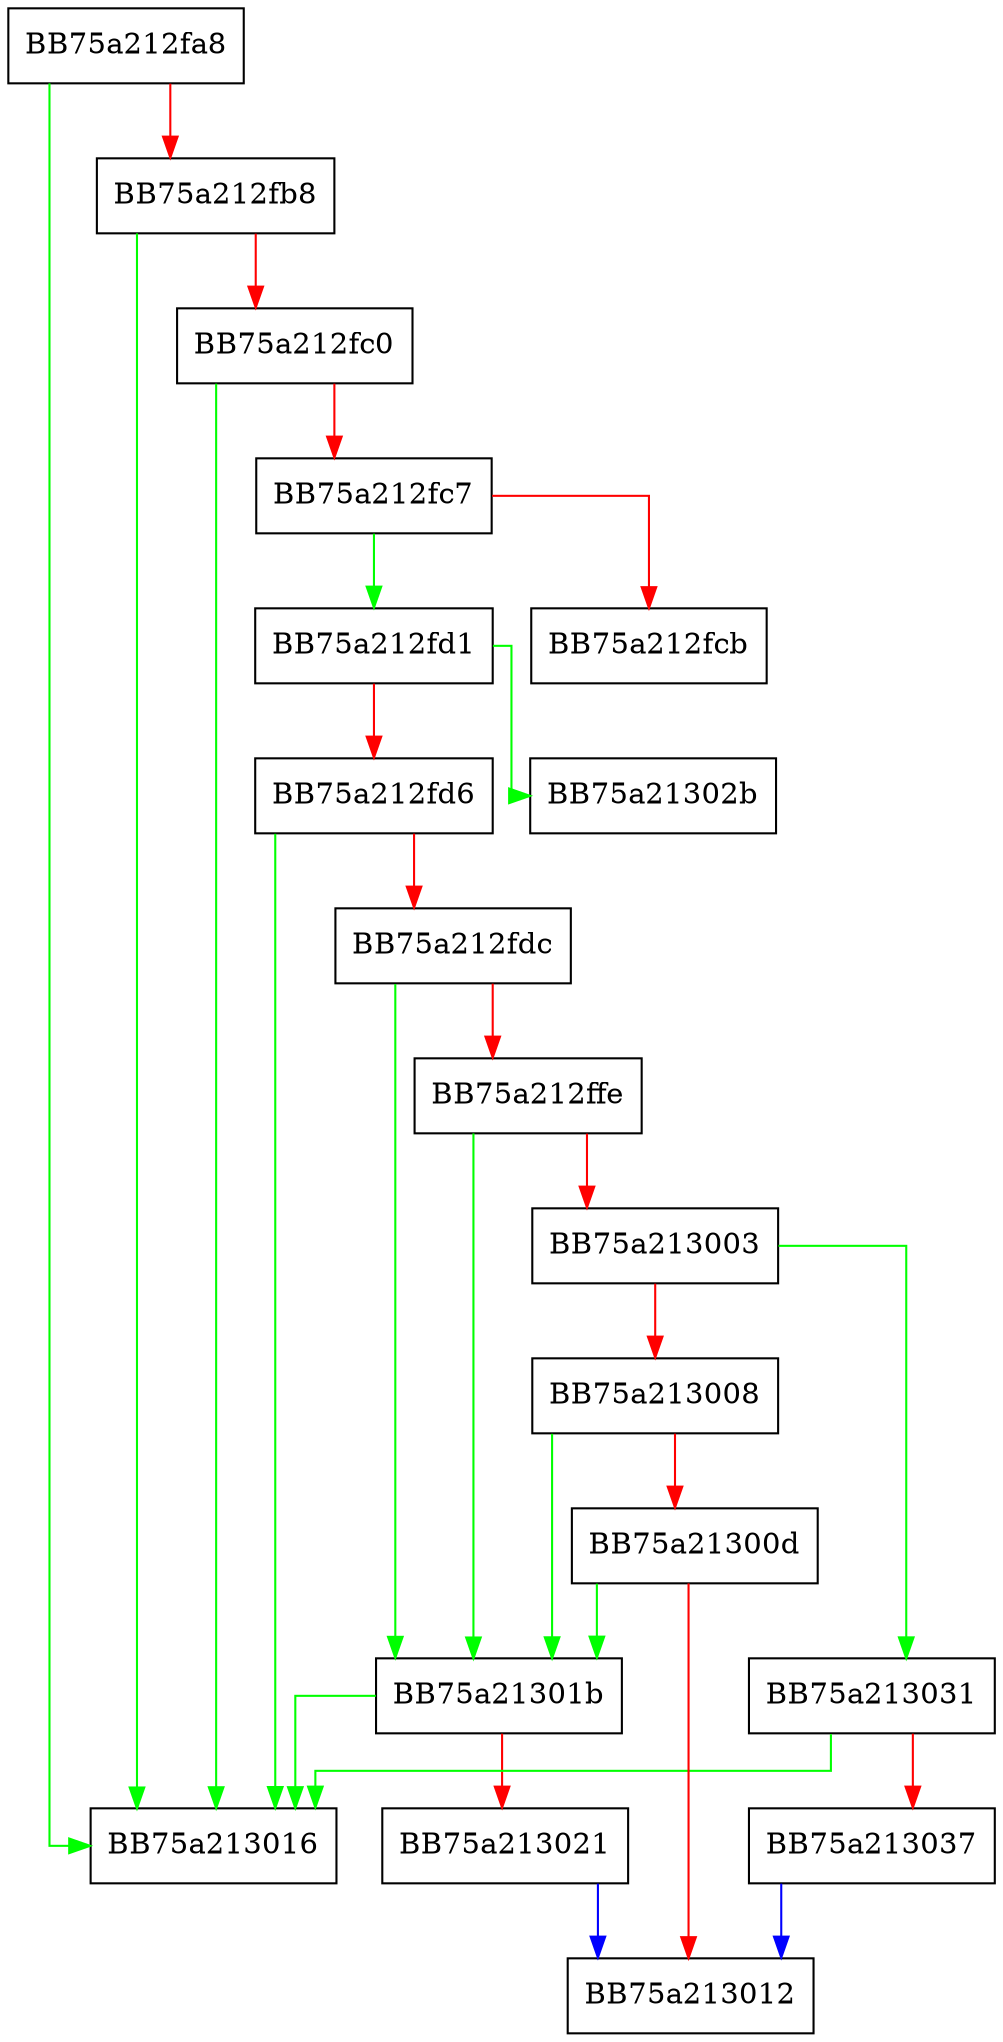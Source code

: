digraph BMGetOpcodeLength {
  node [shape="box"];
  graph [splines=ortho];
  BB75a212fa8 -> BB75a213016 [color="green"];
  BB75a212fa8 -> BB75a212fb8 [color="red"];
  BB75a212fb8 -> BB75a213016 [color="green"];
  BB75a212fb8 -> BB75a212fc0 [color="red"];
  BB75a212fc0 -> BB75a213016 [color="green"];
  BB75a212fc0 -> BB75a212fc7 [color="red"];
  BB75a212fc7 -> BB75a212fd1 [color="green"];
  BB75a212fc7 -> BB75a212fcb [color="red"];
  BB75a212fd1 -> BB75a21302b [color="green"];
  BB75a212fd1 -> BB75a212fd6 [color="red"];
  BB75a212fd6 -> BB75a213016 [color="green"];
  BB75a212fd6 -> BB75a212fdc [color="red"];
  BB75a212fdc -> BB75a21301b [color="green"];
  BB75a212fdc -> BB75a212ffe [color="red"];
  BB75a212ffe -> BB75a21301b [color="green"];
  BB75a212ffe -> BB75a213003 [color="red"];
  BB75a213003 -> BB75a213031 [color="green"];
  BB75a213003 -> BB75a213008 [color="red"];
  BB75a213008 -> BB75a21301b [color="green"];
  BB75a213008 -> BB75a21300d [color="red"];
  BB75a21300d -> BB75a21301b [color="green"];
  BB75a21300d -> BB75a213012 [color="red"];
  BB75a21301b -> BB75a213016 [color="green"];
  BB75a21301b -> BB75a213021 [color="red"];
  BB75a213021 -> BB75a213012 [color="blue"];
  BB75a213031 -> BB75a213016 [color="green"];
  BB75a213031 -> BB75a213037 [color="red"];
  BB75a213037 -> BB75a213012 [color="blue"];
}